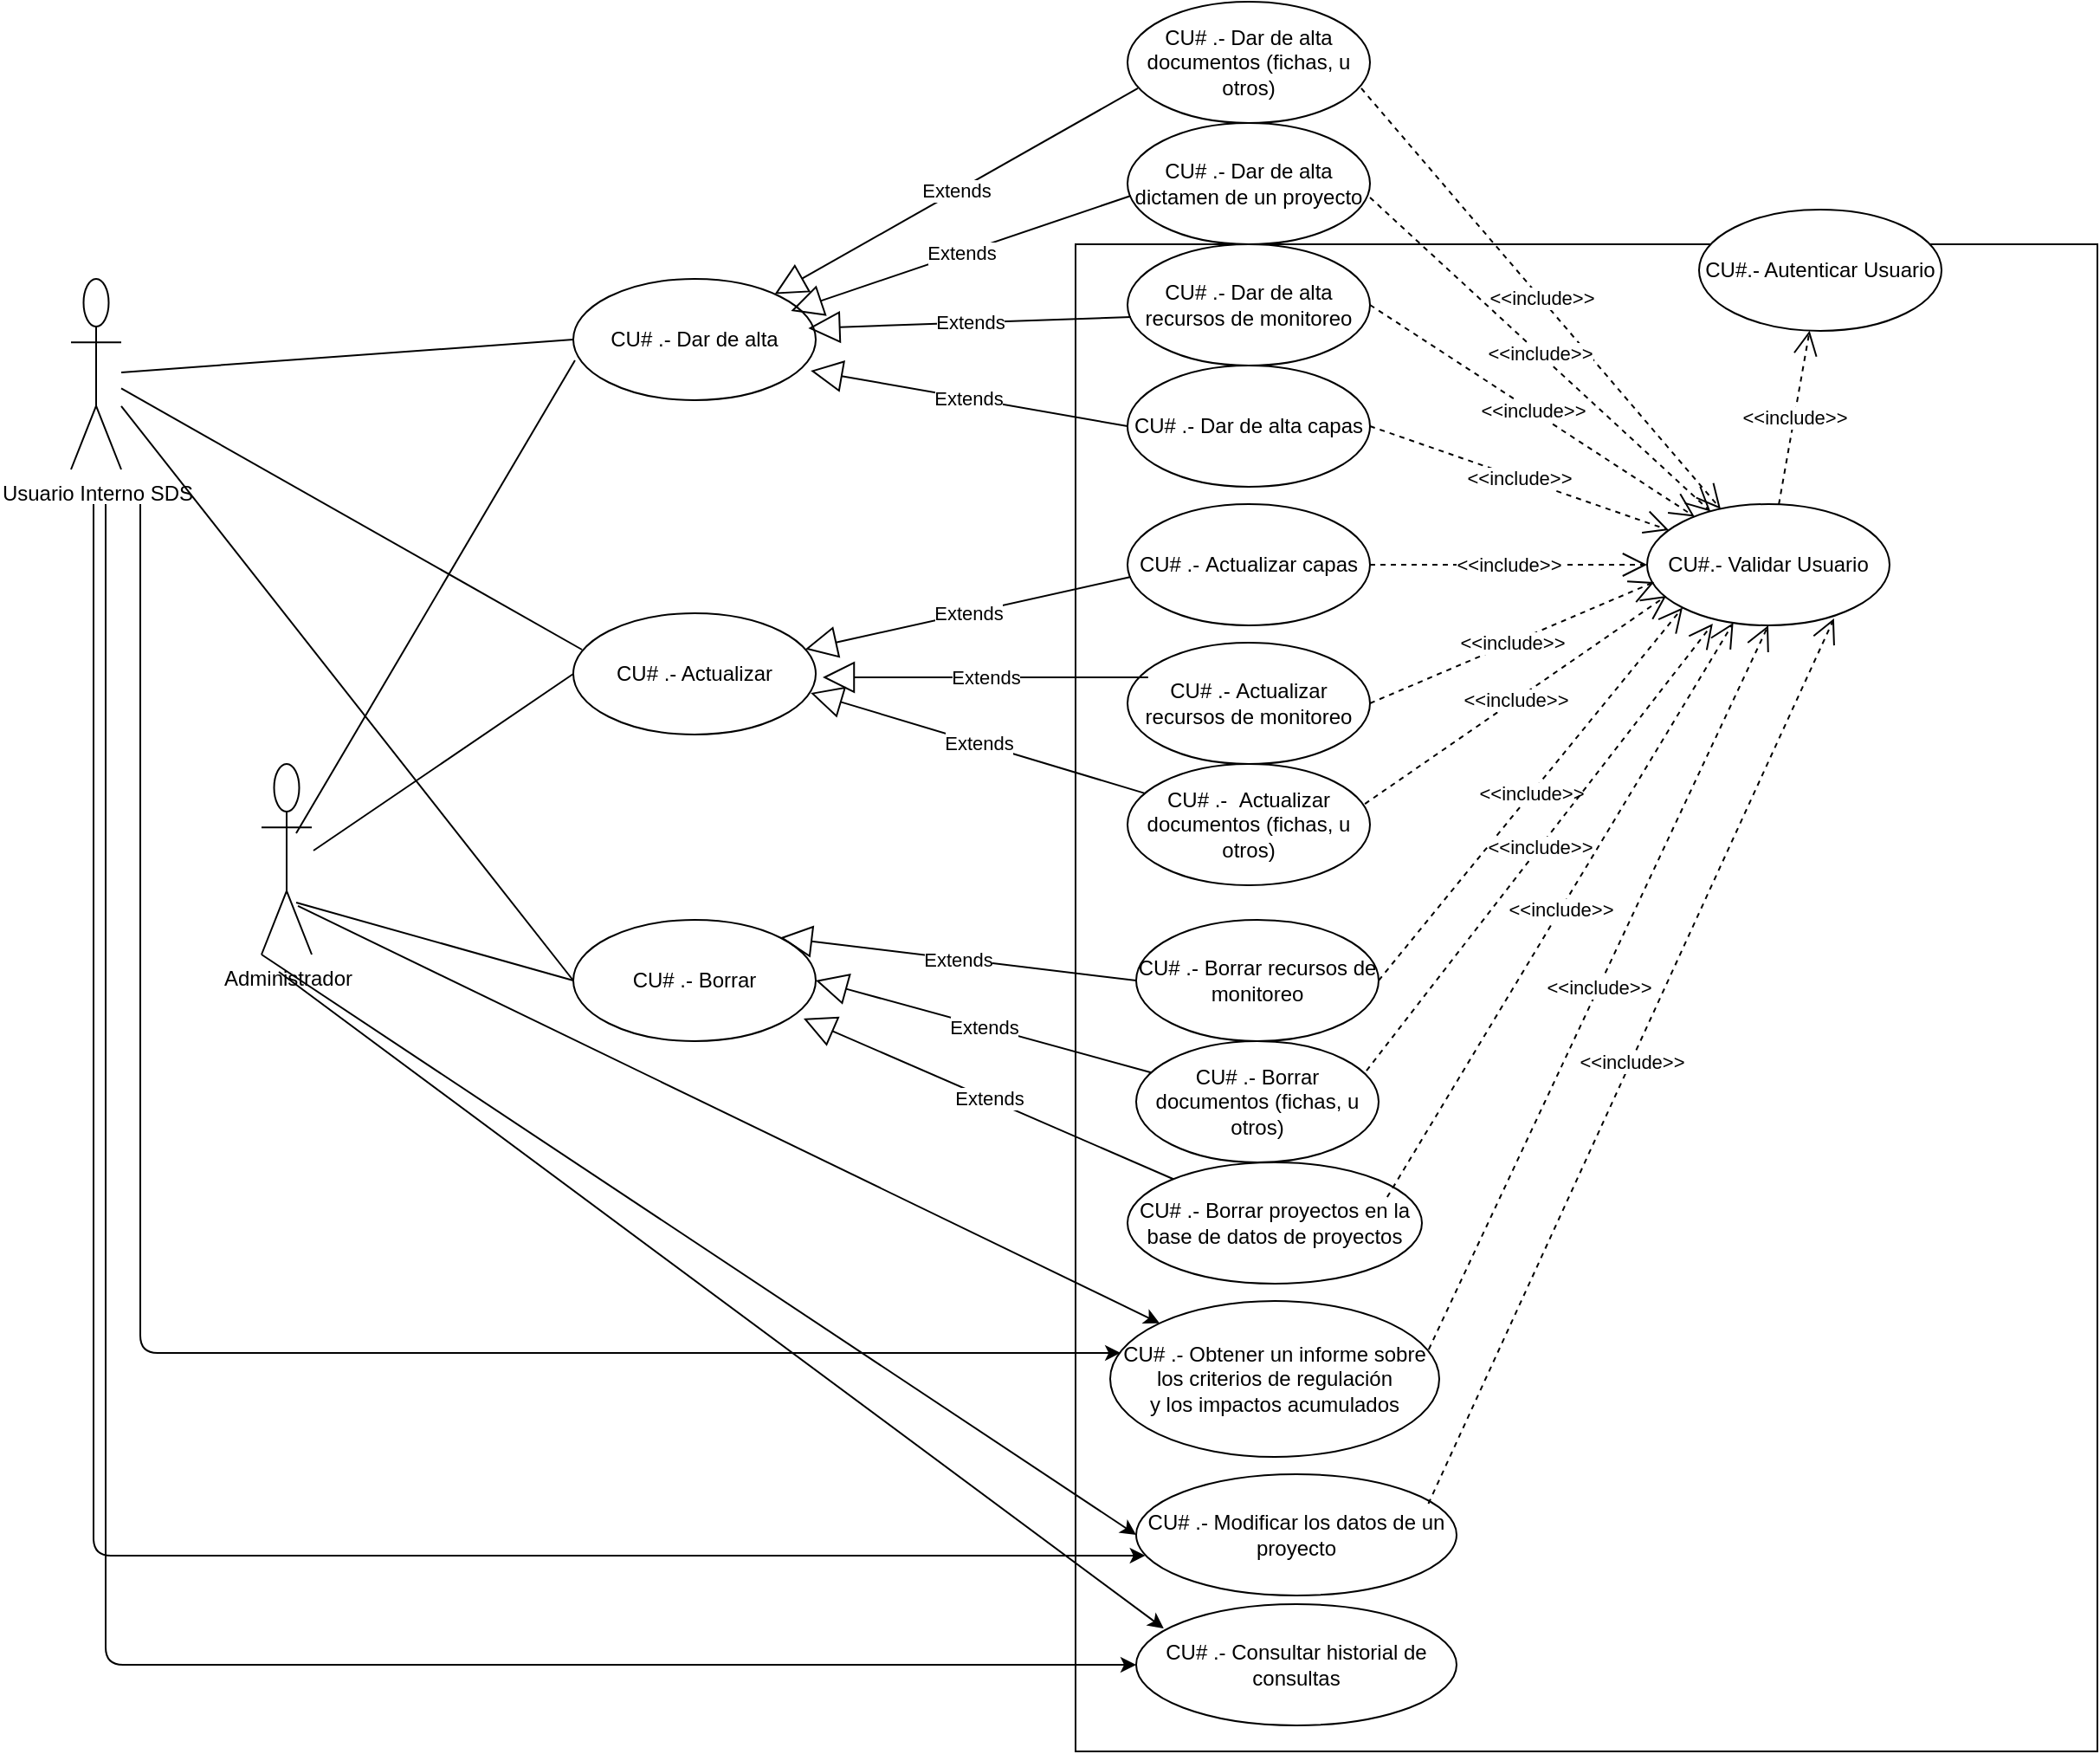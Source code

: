 <mxfile version="13.7.9" type="device"><diagram name="Page-1" id="e7e014a7-5840-1c2e-5031-d8a46d1fe8dd"><mxGraphModel dx="2591" dy="825" grid="1" gridSize="10" guides="1" tooltips="1" connect="1" arrows="1" fold="1" page="1" pageScale="1" pageWidth="1169" pageHeight="826" background="#ffffff" math="0" shadow="0"><root><mxCell id="0"/><mxCell id="1" parent="0"/><object label="Usuario Interno SDS" id="qcaM_lAF0_7vFnAEi3oI-41"><mxCell style="shape=umlActor;verticalLabelPosition=bottom;labelBackgroundColor=#ffffff;verticalAlign=top;html=1;" parent="1" vertex="1"><mxGeometry x="-170" y="220" width="29" height="110" as="geometry"/></mxCell></object><mxCell id="qcaM_lAF0_7vFnAEi3oI-56" value="" style="rounded=0;whiteSpace=wrap;html=1;" parent="1" vertex="1"><mxGeometry x="410" y="200" width="590" height="870" as="geometry"/></mxCell><mxCell id="qcaM_lAF0_7vFnAEi3oI-62" value="CU# .-&amp;nbsp;Dar de alta documentos (fichas, u otros)" style="ellipse;whiteSpace=wrap;html=1;" parent="1" vertex="1"><mxGeometry x="440" y="60" width="140" height="70" as="geometry"/></mxCell><mxCell id="qcaM_lAF0_7vFnAEi3oI-74" value="CU#.- Validar Usuario" style="ellipse;whiteSpace=wrap;html=1;" parent="1" vertex="1"><mxGeometry x="740" y="350" width="140" height="70" as="geometry"/></mxCell><mxCell id="qcaM_lAF0_7vFnAEi3oI-75" value="CU#.- Autenticar Usuario" style="ellipse;whiteSpace=wrap;html=1;" parent="1" vertex="1"><mxGeometry x="770" y="180" width="140" height="70" as="geometry"/></mxCell><mxCell id="qcaM_lAF0_7vFnAEi3oI-78" value="&amp;lt;&amp;lt;include&amp;gt;&amp;gt;" style="endArrow=open;endSize=12;dashed=1;html=1;" parent="1" source="qcaM_lAF0_7vFnAEi3oI-74" target="qcaM_lAF0_7vFnAEi3oI-75" edge="1"><mxGeometry width="160" relative="1" as="geometry"><mxPoint x="820" y="199.5" as="sourcePoint"/><mxPoint x="915" y="200" as="targetPoint"/></mxGeometry></mxCell><mxCell id="qcaM_lAF0_7vFnAEi3oI-86" value="&amp;lt;&amp;lt;include&amp;gt;&amp;gt;" style="endArrow=open;endSize=12;dashed=1;html=1;exitX=0.964;exitY=0.714;exitDx=0;exitDy=0;exitPerimeter=0;" parent="1" source="qcaM_lAF0_7vFnAEi3oI-62" target="qcaM_lAF0_7vFnAEi3oI-74" edge="1"><mxGeometry width="160" relative="1" as="geometry"><mxPoint x="570" y="134.02" as="sourcePoint"/><mxPoint x="757.451" y="281.982" as="targetPoint"/></mxGeometry></mxCell><object label="Administrador" id="8KpLgFlxA8Z0-JO8JRly-1"><mxCell style="shape=umlActor;verticalLabelPosition=bottom;labelBackgroundColor=#ffffff;verticalAlign=top;html=1;" parent="1" vertex="1"><mxGeometry x="-60" y="500" width="29" height="110" as="geometry"/></mxCell></object><mxCell id="bd9D7c1lsz14I02yTcmJ-1" value="CU# .- Dar de alta" style="ellipse;whiteSpace=wrap;html=1;" parent="1" vertex="1"><mxGeometry x="120" y="220" width="140" height="70" as="geometry"/></mxCell><mxCell id="bd9D7c1lsz14I02yTcmJ-2" value="CU# .- Actualizar" style="ellipse;whiteSpace=wrap;html=1;" parent="1" vertex="1"><mxGeometry x="120" y="413" width="140" height="70" as="geometry"/></mxCell><mxCell id="bd9D7c1lsz14I02yTcmJ-3" value="CU# .- Borrar" style="ellipse;whiteSpace=wrap;html=1;" parent="1" vertex="1"><mxGeometry x="120" y="590" width="140" height="70" as="geometry"/></mxCell><mxCell id="bd9D7c1lsz14I02yTcmJ-4" value="CU# .-&amp;nbsp;Dar de alta capas" style="ellipse;whiteSpace=wrap;html=1;" parent="1" vertex="1"><mxGeometry x="440" y="270" width="140" height="70" as="geometry"/></mxCell><mxCell id="bd9D7c1lsz14I02yTcmJ-5" value="CU# .-&amp;nbsp;&amp;nbsp;Actualizar documentos (fichas, u otros)" style="ellipse;whiteSpace=wrap;html=1;" parent="1" vertex="1"><mxGeometry x="440" y="500" width="140" height="70" as="geometry"/></mxCell><mxCell id="bd9D7c1lsz14I02yTcmJ-6" value="CU# .-&amp;nbsp;Actualizar capas" style="ellipse;whiteSpace=wrap;html=1;" parent="1" vertex="1"><mxGeometry x="440" y="350" width="140" height="70" as="geometry"/></mxCell><mxCell id="bd9D7c1lsz14I02yTcmJ-7" value="CU# .-&amp;nbsp;Dar de alta recursos de monitoreo" style="ellipse;whiteSpace=wrap;html=1;" parent="1" vertex="1"><mxGeometry x="440" y="200" width="140" height="70" as="geometry"/></mxCell><mxCell id="bd9D7c1lsz14I02yTcmJ-8" value="CU# .-&amp;nbsp;Actualizar recursos de monitoreo" style="ellipse;whiteSpace=wrap;html=1;" parent="1" vertex="1"><mxGeometry x="440" y="430" width="140" height="70" as="geometry"/></mxCell><mxCell id="bd9D7c1lsz14I02yTcmJ-10" value="CU# .-&amp;nbsp;Borrar documentos (fichas, u otros)" style="ellipse;whiteSpace=wrap;html=1;" parent="1" vertex="1"><mxGeometry x="445" y="660" width="140" height="70" as="geometry"/></mxCell><mxCell id="bd9D7c1lsz14I02yTcmJ-11" value="CU# .-&amp;nbsp;Borrar recursos de monitoreo" style="ellipse;whiteSpace=wrap;html=1;" parent="1" vertex="1"><mxGeometry x="445" y="590" width="140" height="70" as="geometry"/></mxCell><mxCell id="bd9D7c1lsz14I02yTcmJ-12" value="CU# .-&amp;nbsp;&lt;span&gt;Obtener un informe sobre los criterios de regulación&lt;/span&gt;&lt;div&gt;y los impactos acumulados&lt;/div&gt;" style="ellipse;whiteSpace=wrap;html=1;" parent="1" vertex="1"><mxGeometry x="430" y="810" width="190" height="90" as="geometry"/></mxCell><mxCell id="bd9D7c1lsz14I02yTcmJ-13" value="CU# .-&amp;nbsp;Dar de alta dictamen de un proyecto" style="ellipse;whiteSpace=wrap;html=1;" parent="1" vertex="1"><mxGeometry x="440" y="130" width="140" height="70" as="geometry"/></mxCell><mxCell id="bd9D7c1lsz14I02yTcmJ-14" value="CU# .-&amp;nbsp;Modificar los datos de un proyecto" style="ellipse;whiteSpace=wrap;html=1;" parent="1" vertex="1"><mxGeometry x="445" y="910" width="185" height="70" as="geometry"/></mxCell><mxCell id="bd9D7c1lsz14I02yTcmJ-15" value="CU# .-&amp;nbsp;Borrar proyectos en la base de datos de proyectos" style="ellipse;whiteSpace=wrap;html=1;" parent="1" vertex="1"><mxGeometry x="440" y="730" width="170" height="70" as="geometry"/></mxCell><mxCell id="bd9D7c1lsz14I02yTcmJ-18" value="Extends" style="endArrow=block;endSize=16;endFill=0;html=1;exitX=0.043;exitY=0.714;exitDx=0;exitDy=0;exitPerimeter=0;" parent="1" source="qcaM_lAF0_7vFnAEi3oI-62" target="bd9D7c1lsz14I02yTcmJ-1" edge="1"><mxGeometry width="160" relative="1" as="geometry"><mxPoint x="510" y="250" as="sourcePoint"/><mxPoint x="670" y="250" as="targetPoint"/></mxGeometry></mxCell><mxCell id="bd9D7c1lsz14I02yTcmJ-19" value="Extends" style="endArrow=block;endSize=16;endFill=0;html=1;exitX=0.014;exitY=0.6;exitDx=0;exitDy=0;exitPerimeter=0;" parent="1" source="bd9D7c1lsz14I02yTcmJ-13" edge="1"><mxGeometry width="160" relative="1" as="geometry"><mxPoint x="450" y="119.98" as="sourcePoint"/><mxPoint x="245.706" y="238.491" as="targetPoint"/></mxGeometry></mxCell><mxCell id="bd9D7c1lsz14I02yTcmJ-20" value="Extends" style="endArrow=block;endSize=16;endFill=0;html=1;exitX=0.014;exitY=0.6;exitDx=0;exitDy=0;exitPerimeter=0;" parent="1" source="bd9D7c1lsz14I02yTcmJ-7" edge="1"><mxGeometry width="160" relative="1" as="geometry"><mxPoint x="451.96" y="182" as="sourcePoint"/><mxPoint x="255.706" y="248.491" as="targetPoint"/></mxGeometry></mxCell><mxCell id="bd9D7c1lsz14I02yTcmJ-21" value="Extends" style="endArrow=block;endSize=16;endFill=0;html=1;exitX=0;exitY=0.5;exitDx=0;exitDy=0;entryX=0.979;entryY=0.757;entryDx=0;entryDy=0;entryPerimeter=0;" parent="1" source="bd9D7c1lsz14I02yTcmJ-4" target="bd9D7c1lsz14I02yTcmJ-1" edge="1"><mxGeometry width="160" relative="1" as="geometry"><mxPoint x="461.96" y="320" as="sourcePoint"/><mxPoint x="265.706" y="386.491" as="targetPoint"/></mxGeometry></mxCell><mxCell id="bd9D7c1lsz14I02yTcmJ-22" value="Extends" style="endArrow=block;endSize=16;endFill=0;html=1;exitX=0.014;exitY=0.6;exitDx=0;exitDy=0;exitPerimeter=0;" parent="1" source="bd9D7c1lsz14I02yTcmJ-6" target="bd9D7c1lsz14I02yTcmJ-2" edge="1"><mxGeometry width="160" relative="1" as="geometry"><mxPoint x="450" y="315" as="sourcePoint"/><mxPoint x="267.06" y="282.99" as="targetPoint"/></mxGeometry></mxCell><mxCell id="bd9D7c1lsz14I02yTcmJ-23" value="Extends" style="endArrow=block;endSize=16;endFill=0;html=1;exitX=0.085;exitY=0.286;exitDx=0;exitDy=0;exitPerimeter=0;" parent="1" source="bd9D7c1lsz14I02yTcmJ-8" edge="1"><mxGeometry width="160" relative="1" as="geometry"><mxPoint x="451.96" y="402" as="sourcePoint"/><mxPoint x="264" y="450" as="targetPoint"/></mxGeometry></mxCell><mxCell id="bd9D7c1lsz14I02yTcmJ-24" value="Extends" style="endArrow=block;endSize=16;endFill=0;html=1;entryX=0.979;entryY=0.657;entryDx=0;entryDy=0;entryPerimeter=0;" parent="1" source="bd9D7c1lsz14I02yTcmJ-5" target="bd9D7c1lsz14I02yTcmJ-2" edge="1"><mxGeometry width="160" relative="1" as="geometry"><mxPoint x="461.96" y="412" as="sourcePoint"/><mxPoint x="273.925" y="453.738" as="targetPoint"/></mxGeometry></mxCell><mxCell id="bd9D7c1lsz14I02yTcmJ-25" value="Extends" style="endArrow=block;endSize=16;endFill=0;html=1;exitX=0;exitY=0.5;exitDx=0;exitDy=0;entryX=1;entryY=0;entryDx=0;entryDy=0;" parent="1" source="bd9D7c1lsz14I02yTcmJ-11" target="bd9D7c1lsz14I02yTcmJ-3" edge="1"><mxGeometry width="160" relative="1" as="geometry"><mxPoint x="471.96" y="422" as="sourcePoint"/><mxPoint x="283.925" y="463.738" as="targetPoint"/></mxGeometry></mxCell><mxCell id="bd9D7c1lsz14I02yTcmJ-26" value="Extends" style="endArrow=block;endSize=16;endFill=0;html=1;entryX=1;entryY=0.5;entryDx=0;entryDy=0;" parent="1" source="bd9D7c1lsz14I02yTcmJ-10" target="bd9D7c1lsz14I02yTcmJ-3" edge="1"><mxGeometry width="160" relative="1" as="geometry"><mxPoint x="481.96" y="432" as="sourcePoint"/><mxPoint x="293.925" y="473.738" as="targetPoint"/></mxGeometry></mxCell><mxCell id="bd9D7c1lsz14I02yTcmJ-27" value="Extends" style="endArrow=block;endSize=16;endFill=0;html=1;entryX=0.95;entryY=0.814;entryDx=0;entryDy=0;entryPerimeter=0;" parent="1" source="bd9D7c1lsz14I02yTcmJ-15" target="bd9D7c1lsz14I02yTcmJ-3" edge="1"><mxGeometry width="160" relative="1" as="geometry"><mxPoint x="491.96" y="442" as="sourcePoint"/><mxPoint x="304" y="690" as="targetPoint"/></mxGeometry></mxCell><mxCell id="bd9D7c1lsz14I02yTcmJ-28" value="" style="endArrow=none;html=1;entryX=0;entryY=0.5;entryDx=0;entryDy=0;" parent="1" source="qcaM_lAF0_7vFnAEi3oI-41" target="bd9D7c1lsz14I02yTcmJ-1" edge="1"><mxGeometry width="50" height="50" relative="1" as="geometry"><mxPoint x="570" y="490" as="sourcePoint"/><mxPoint x="620" y="440" as="targetPoint"/></mxGeometry></mxCell><mxCell id="bd9D7c1lsz14I02yTcmJ-29" value="" style="endArrow=none;html=1;entryX=0.036;entryY=0.3;entryDx=0;entryDy=0;entryPerimeter=0;" parent="1" source="qcaM_lAF0_7vFnAEi3oI-41" target="bd9D7c1lsz14I02yTcmJ-2" edge="1"><mxGeometry width="50" height="50" relative="1" as="geometry"><mxPoint x="-21" y="274.124" as="sourcePoint"/><mxPoint x="130" y="265" as="targetPoint"/></mxGeometry></mxCell><mxCell id="bd9D7c1lsz14I02yTcmJ-30" value="" style="endArrow=none;html=1;entryX=0;entryY=0.5;entryDx=0;entryDy=0;" parent="1" source="qcaM_lAF0_7vFnAEi3oI-41" target="bd9D7c1lsz14I02yTcmJ-3" edge="1"><mxGeometry width="50" height="50" relative="1" as="geometry"><mxPoint x="-30" y="300" as="sourcePoint"/><mxPoint x="140" y="275" as="targetPoint"/></mxGeometry></mxCell><mxCell id="bd9D7c1lsz14I02yTcmJ-32" value="" style="endArrow=none;html=1;exitX=0.69;exitY=0.364;exitDx=0;exitDy=0;exitPerimeter=0;entryX=0.007;entryY=0.671;entryDx=0;entryDy=0;entryPerimeter=0;" parent="1" source="8KpLgFlxA8Z0-JO8JRly-1" target="bd9D7c1lsz14I02yTcmJ-1" edge="1"><mxGeometry width="50" height="50" relative="1" as="geometry"><mxPoint x="570" y="490" as="sourcePoint"/><mxPoint x="620" y="440" as="targetPoint"/></mxGeometry></mxCell><mxCell id="bd9D7c1lsz14I02yTcmJ-33" value="" style="endArrow=none;html=1;entryX=0;entryY=0.5;entryDx=0;entryDy=0;" parent="1" target="bd9D7c1lsz14I02yTcmJ-2" edge="1"><mxGeometry width="50" height="50" relative="1" as="geometry"><mxPoint x="-30" y="550" as="sourcePoint"/><mxPoint x="150" y="285" as="targetPoint"/></mxGeometry></mxCell><mxCell id="bd9D7c1lsz14I02yTcmJ-34" value="" style="endArrow=none;html=1;entryX=0;entryY=0.5;entryDx=0;entryDy=0;exitX=0.69;exitY=0.727;exitDx=0;exitDy=0;exitPerimeter=0;" parent="1" source="8KpLgFlxA8Z0-JO8JRly-1" target="bd9D7c1lsz14I02yTcmJ-3" edge="1"><mxGeometry width="50" height="50" relative="1" as="geometry"><mxPoint x="9" y="304.124" as="sourcePoint"/><mxPoint x="160" y="295" as="targetPoint"/></mxGeometry></mxCell><mxCell id="bd9D7c1lsz14I02yTcmJ-35" value="" style="endArrow=classic;html=1;exitX=0.724;exitY=0.745;exitDx=0;exitDy=0;exitPerimeter=0;" parent="1" source="8KpLgFlxA8Z0-JO8JRly-1" target="bd9D7c1lsz14I02yTcmJ-12" edge="1"><mxGeometry width="50" height="50" relative="1" as="geometry"><mxPoint x="570" y="670" as="sourcePoint"/><mxPoint x="620" y="620" as="targetPoint"/></mxGeometry></mxCell><mxCell id="bd9D7c1lsz14I02yTcmJ-39" value="" style="endArrow=classic;html=1;entryX=0;entryY=0.5;entryDx=0;entryDy=0;exitX=0;exitY=1;exitDx=0;exitDy=0;exitPerimeter=0;" parent="1" source="8KpLgFlxA8Z0-JO8JRly-1" target="bd9D7c1lsz14I02yTcmJ-14" edge="1"><mxGeometry width="50" height="50" relative="1" as="geometry"><mxPoint x="570" y="670" as="sourcePoint"/><mxPoint x="620" y="620" as="targetPoint"/></mxGeometry></mxCell><mxCell id="bd9D7c1lsz14I02yTcmJ-40" value="" style="endArrow=classic;html=1;entryX=0.032;entryY=0.333;entryDx=0;entryDy=0;entryPerimeter=0;" parent="1" target="bd9D7c1lsz14I02yTcmJ-12" edge="1"><mxGeometry width="50" height="50" relative="1" as="geometry"><mxPoint x="-130" y="350" as="sourcePoint"/><mxPoint x="140" y="790" as="targetPoint"/><Array as="points"><mxPoint x="-130" y="840"/></Array></mxGeometry></mxCell><mxCell id="bd9D7c1lsz14I02yTcmJ-41" value="" style="endArrow=classic;html=1;entryX=0.029;entryY=0.671;entryDx=0;entryDy=0;entryPerimeter=0;" parent="1" target="bd9D7c1lsz14I02yTcmJ-14" edge="1"><mxGeometry width="50" height="50" relative="1" as="geometry"><mxPoint x="-157" y="350" as="sourcePoint"/><mxPoint x="170" y="620" as="targetPoint"/><Array as="points"><mxPoint x="-157" y="957"/></Array></mxGeometry></mxCell><mxCell id="bd9D7c1lsz14I02yTcmJ-42" value="&amp;lt;&amp;lt;include&amp;gt;&amp;gt;" style="endArrow=open;endSize=12;dashed=1;html=1;exitX=1;exitY=0.614;exitDx=0;exitDy=0;exitPerimeter=0;" parent="1" source="bd9D7c1lsz14I02yTcmJ-13" target="qcaM_lAF0_7vFnAEi3oI-74" edge="1"><mxGeometry width="160" relative="1" as="geometry"><mxPoint x="584.96" y="119.98" as="sourcePoint"/><mxPoint x="792.496" y="362.815" as="targetPoint"/></mxGeometry></mxCell><mxCell id="bd9D7c1lsz14I02yTcmJ-43" value="&amp;lt;&amp;lt;include&amp;gt;&amp;gt;" style="endArrow=open;endSize=12;dashed=1;html=1;exitX=1;exitY=0.5;exitDx=0;exitDy=0;" parent="1" source="bd9D7c1lsz14I02yTcmJ-7" target="qcaM_lAF0_7vFnAEi3oI-74" edge="1"><mxGeometry width="160" relative="1" as="geometry"><mxPoint x="590" y="182.98" as="sourcePoint"/><mxPoint x="786.623" y="364.235" as="targetPoint"/></mxGeometry></mxCell><mxCell id="bd9D7c1lsz14I02yTcmJ-44" value="&amp;lt;&amp;lt;include&amp;gt;&amp;gt;" style="endArrow=open;endSize=12;dashed=1;html=1;exitX=1;exitY=0.5;exitDx=0;exitDy=0;" parent="1" source="bd9D7c1lsz14I02yTcmJ-4" target="qcaM_lAF0_7vFnAEi3oI-74" edge="1"><mxGeometry width="160" relative="1" as="geometry"><mxPoint x="600" y="192.98" as="sourcePoint"/><mxPoint x="796.623" y="374.235" as="targetPoint"/></mxGeometry></mxCell><mxCell id="bd9D7c1lsz14I02yTcmJ-45" value="&amp;lt;&amp;lt;include&amp;gt;&amp;gt;" style="endArrow=open;endSize=12;dashed=1;html=1;exitX=1;exitY=0.5;exitDx=0;exitDy=0;entryX=0;entryY=0.5;entryDx=0;entryDy=0;" parent="1" source="bd9D7c1lsz14I02yTcmJ-6" target="qcaM_lAF0_7vFnAEi3oI-74" edge="1"><mxGeometry width="160" relative="1" as="geometry"><mxPoint x="610" y="202.98" as="sourcePoint"/><mxPoint x="806.623" y="384.235" as="targetPoint"/></mxGeometry></mxCell><mxCell id="bd9D7c1lsz14I02yTcmJ-46" value="&amp;lt;&amp;lt;include&amp;gt;&amp;gt;" style="endArrow=open;endSize=12;dashed=1;html=1;exitX=1;exitY=0.5;exitDx=0;exitDy=0;entryX=0.029;entryY=0.643;entryDx=0;entryDy=0;entryPerimeter=0;" parent="1" source="bd9D7c1lsz14I02yTcmJ-8" target="qcaM_lAF0_7vFnAEi3oI-74" edge="1"><mxGeometry width="160" relative="1" as="geometry"><mxPoint x="620" y="212.98" as="sourcePoint"/><mxPoint x="816.623" y="394.235" as="targetPoint"/></mxGeometry></mxCell><mxCell id="bd9D7c1lsz14I02yTcmJ-47" value="&amp;lt;&amp;lt;include&amp;gt;&amp;gt;" style="endArrow=open;endSize=12;dashed=1;html=1;exitX=0.979;exitY=0.329;exitDx=0;exitDy=0;exitPerimeter=0;entryX=0.079;entryY=0.757;entryDx=0;entryDy=0;entryPerimeter=0;" parent="1" source="bd9D7c1lsz14I02yTcmJ-5" target="qcaM_lAF0_7vFnAEi3oI-74" edge="1"><mxGeometry width="160" relative="1" as="geometry"><mxPoint x="630" y="222.98" as="sourcePoint"/><mxPoint x="826.623" y="404.235" as="targetPoint"/></mxGeometry></mxCell><mxCell id="bd9D7c1lsz14I02yTcmJ-48" value="&amp;lt;&amp;lt;include&amp;gt;&amp;gt;" style="endArrow=open;endSize=12;dashed=1;html=1;exitX=1;exitY=0.5;exitDx=0;exitDy=0;entryX=0;entryY=1;entryDx=0;entryDy=0;" parent="1" source="bd9D7c1lsz14I02yTcmJ-11" target="qcaM_lAF0_7vFnAEi3oI-74" edge="1"><mxGeometry width="160" relative="1" as="geometry"><mxPoint x="640" y="232.98" as="sourcePoint"/><mxPoint x="836.623" y="414.235" as="targetPoint"/></mxGeometry></mxCell><mxCell id="bd9D7c1lsz14I02yTcmJ-49" value="&amp;lt;&amp;lt;include&amp;gt;&amp;gt;" style="endArrow=open;endSize=12;dashed=1;html=1;exitX=0.95;exitY=0.243;exitDx=0;exitDy=0;exitPerimeter=0;entryX=0.271;entryY=0.986;entryDx=0;entryDy=0;entryPerimeter=0;" parent="1" source="bd9D7c1lsz14I02yTcmJ-10" target="qcaM_lAF0_7vFnAEi3oI-74" edge="1"><mxGeometry width="160" relative="1" as="geometry"><mxPoint x="650" y="242.98" as="sourcePoint"/><mxPoint x="780" y="410" as="targetPoint"/></mxGeometry></mxCell><mxCell id="bd9D7c1lsz14I02yTcmJ-50" value="&amp;lt;&amp;lt;include&amp;gt;&amp;gt;" style="endArrow=open;endSize=12;dashed=1;html=1;exitX=0.882;exitY=0.286;exitDx=0;exitDy=0;exitPerimeter=0;" parent="1" source="bd9D7c1lsz14I02yTcmJ-15" target="qcaM_lAF0_7vFnAEi3oI-74" edge="1"><mxGeometry width="160" relative="1" as="geometry"><mxPoint x="660" y="252.98" as="sourcePoint"/><mxPoint x="856.623" y="434.235" as="targetPoint"/></mxGeometry></mxCell><mxCell id="bd9D7c1lsz14I02yTcmJ-51" value="&amp;lt;&amp;lt;include&amp;gt;&amp;gt;" style="endArrow=open;endSize=12;dashed=1;html=1;exitX=0.968;exitY=0.311;exitDx=0;exitDy=0;exitPerimeter=0;entryX=0.5;entryY=1;entryDx=0;entryDy=0;" parent="1" source="bd9D7c1lsz14I02yTcmJ-12" target="qcaM_lAF0_7vFnAEi3oI-74" edge="1"><mxGeometry width="160" relative="1" as="geometry"><mxPoint x="670" y="262.98" as="sourcePoint"/><mxPoint x="866.623" y="444.235" as="targetPoint"/></mxGeometry></mxCell><mxCell id="bd9D7c1lsz14I02yTcmJ-52" value="&amp;lt;&amp;lt;include&amp;gt;&amp;gt;" style="endArrow=open;endSize=12;dashed=1;html=1;exitX=0.912;exitY=0.243;exitDx=0;exitDy=0;exitPerimeter=0;entryX=0.771;entryY=0.943;entryDx=0;entryDy=0;entryPerimeter=0;" parent="1" source="bd9D7c1lsz14I02yTcmJ-14" target="qcaM_lAF0_7vFnAEi3oI-74" edge="1"><mxGeometry width="160" relative="1" as="geometry"><mxPoint x="680" y="272.98" as="sourcePoint"/><mxPoint x="876.623" y="454.235" as="targetPoint"/></mxGeometry></mxCell><mxCell id="wyfSn0AfeudNY719H7GM-1" value="CU# .-&amp;nbsp;Consultar historial de consultas" style="ellipse;whiteSpace=wrap;html=1;" parent="1" vertex="1"><mxGeometry x="445" y="985" width="185" height="70" as="geometry"/></mxCell><mxCell id="wyfSn0AfeudNY719H7GM-3" value="" style="endArrow=classic;html=1;entryX=0.086;entryY=0.2;entryDx=0;entryDy=0;exitX=0;exitY=1;exitDx=0;exitDy=0;exitPerimeter=0;entryPerimeter=0;" parent="1" target="wyfSn0AfeudNY719H7GM-1" edge="1"><mxGeometry width="50" height="50" relative="1" as="geometry"><mxPoint x="-50" y="620" as="sourcePoint"/><mxPoint x="455" y="955" as="targetPoint"/></mxGeometry></mxCell><mxCell id="wyfSn0AfeudNY719H7GM-5" value="" style="endArrow=classic;html=1;entryX=0;entryY=0.5;entryDx=0;entryDy=0;" parent="1" target="wyfSn0AfeudNY719H7GM-1" edge="1"><mxGeometry width="50" height="50" relative="1" as="geometry"><mxPoint x="-150" y="350" as="sourcePoint"/><mxPoint x="460.365" y="966.97" as="targetPoint"/><Array as="points"><mxPoint x="-150" y="1020"/></Array></mxGeometry></mxCell></root></mxGraphModel></diagram></mxfile>